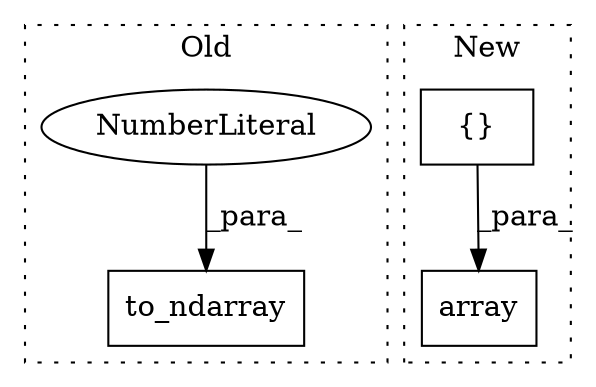 digraph G {
subgraph cluster0 {
1 [label="to_ndarray" a="32" s="5740,5766" l="11,1" shape="box"];
3 [label="NumberLiteral" a="34" s="5765" l="1" shape="ellipse"];
label = "Old";
style="dotted";
}
subgraph cluster1 {
2 [label="array" a="32" s="5042,5082" l="6,1" shape="box"];
4 [label="{}" a="4" s="5057,5064" l="1,1" shape="box"];
label = "New";
style="dotted";
}
3 -> 1 [label="_para_"];
4 -> 2 [label="_para_"];
}